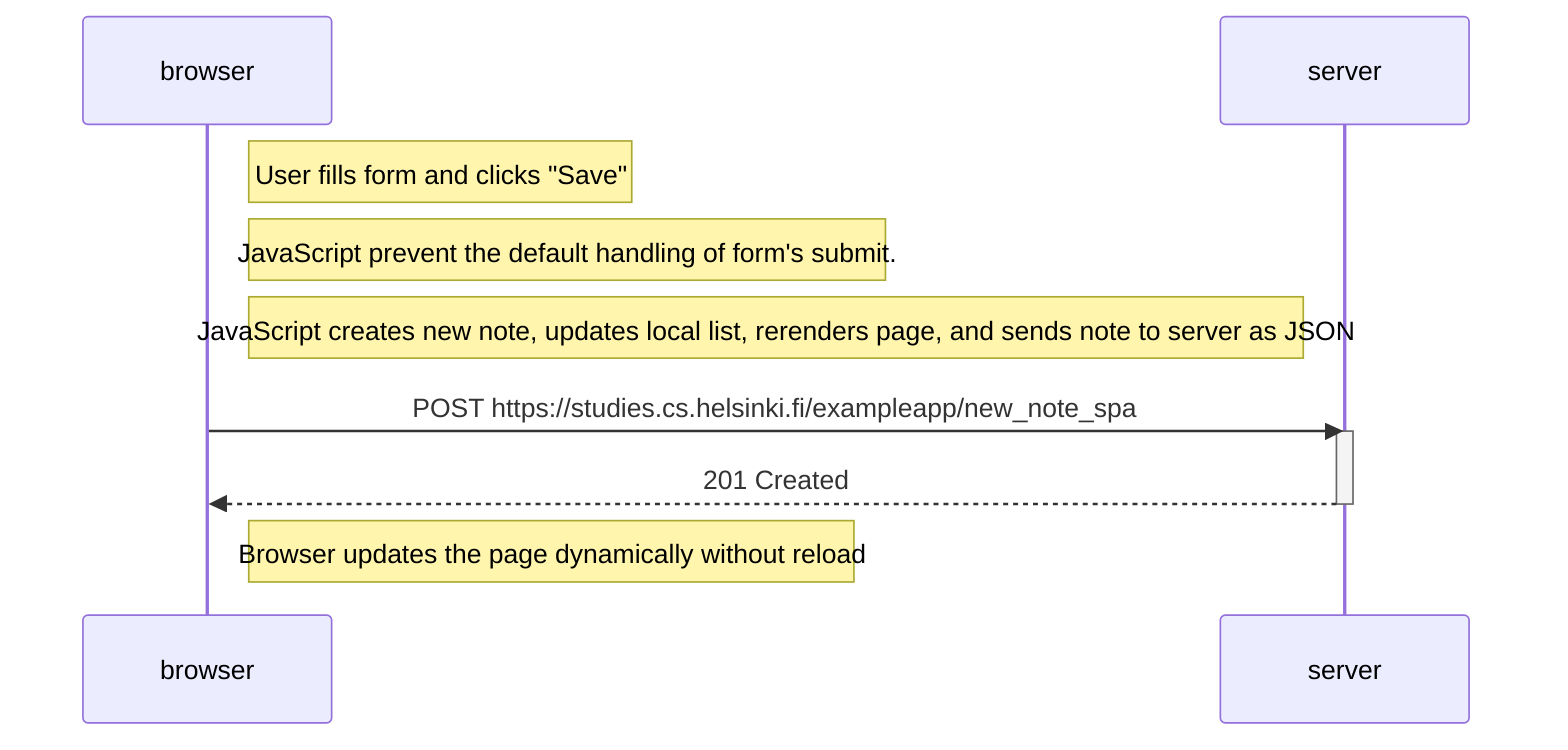 sequenceDiagram
    participant browser
    participant server

    Note right of browser: User fills form and clicks "Save"
    Note right of browser: JavaScript prevent the default handling of form's submit.
    Note right of browser: JavaScript creates new note, updates local list, rerenders page, and sends note to server as JSON
    browser->>server: POST https://studies.cs.helsinki.fi/exampleapp/new_note_spa
    activate server    
    server-->>browser: 201 Created 
    deactivate server
    Note right of browser: Browser updates the page dynamically without reload